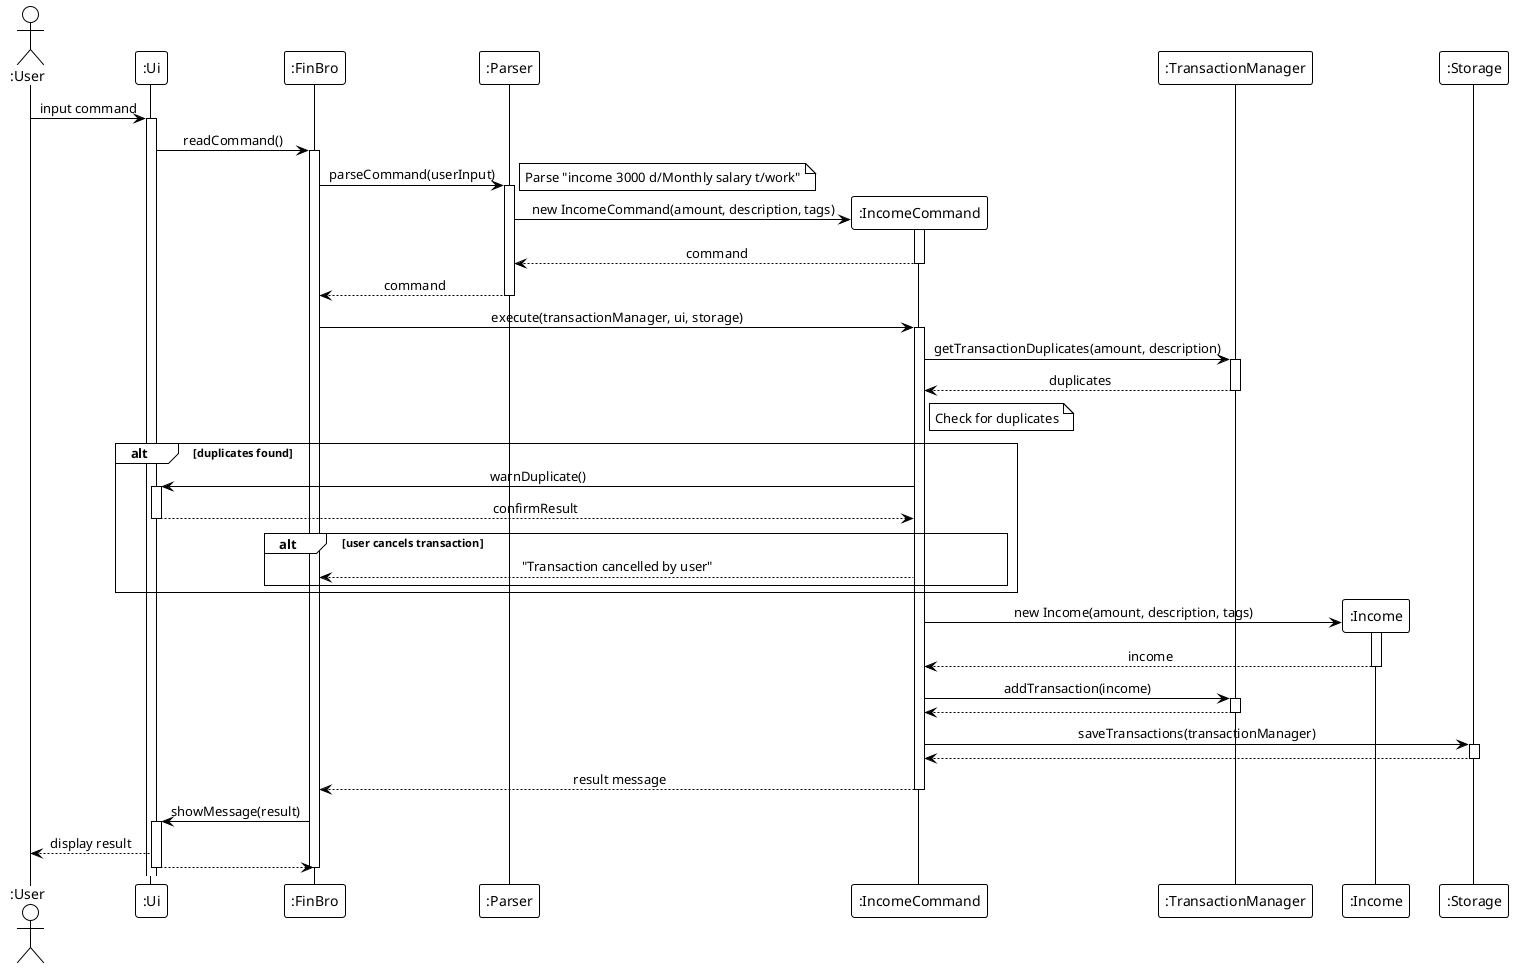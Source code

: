 @startuml
!theme plain
skinparam sequenceMessageAlign center
skinparam responseMessageBelowArrow true
skinparam lifelineStrategy nosolid

actor ":User" as User
participant ":Ui" as UI
participant ":FinBro" as FinBro
participant ":Parser" as Parser
participant ":IncomeCommand" as IncomeCommand
participant ":TransactionManager" as TransactionMgr
participant ":Income" as Income
participant ":Storage" as Storage

User -> UI : input command
activate UI

UI -> FinBro : readCommand()
activate FinBro

FinBro -> Parser : parseCommand(userInput)
activate Parser
note right: Parse "income 3000 d/Monthly salary t/work"

create IncomeCommand
Parser -> IncomeCommand : new IncomeCommand(amount, description, tags)
activate IncomeCommand
IncomeCommand --> Parser : command
deactivate IncomeCommand
Parser --> FinBro : command
deactivate Parser

FinBro -> IncomeCommand : execute(transactionManager, ui, storage)
activate IncomeCommand

IncomeCommand -> TransactionMgr : getTransactionDuplicates(amount, description)
activate TransactionMgr
TransactionMgr --> IncomeCommand : duplicates
deactivate TransactionMgr

note right of IncomeCommand: Check for duplicates

alt duplicates found
    IncomeCommand -> UI : warnDuplicate()
    activate UI
    UI --> IncomeCommand : confirmResult
    deactivate UI

    alt user cancels transaction
        IncomeCommand --> FinBro : "Transaction cancelled by user"
    end
end

create Income
IncomeCommand -> Income : new Income(amount, description, tags)
activate Income
Income --> IncomeCommand : income
deactivate Income

IncomeCommand -> TransactionMgr : addTransaction(income)
activate TransactionMgr
TransactionMgr --> IncomeCommand
deactivate TransactionMgr

IncomeCommand -> Storage : saveTransactions(transactionManager)
activate Storage
Storage --> IncomeCommand
deactivate Storage

IncomeCommand --> FinBro : result message
deactivate IncomeCommand

FinBro -> UI : showMessage(result)
activate UI
UI --> User : display result
UI --> FinBro
deactivate UI
deactivate FinBro

@enduml